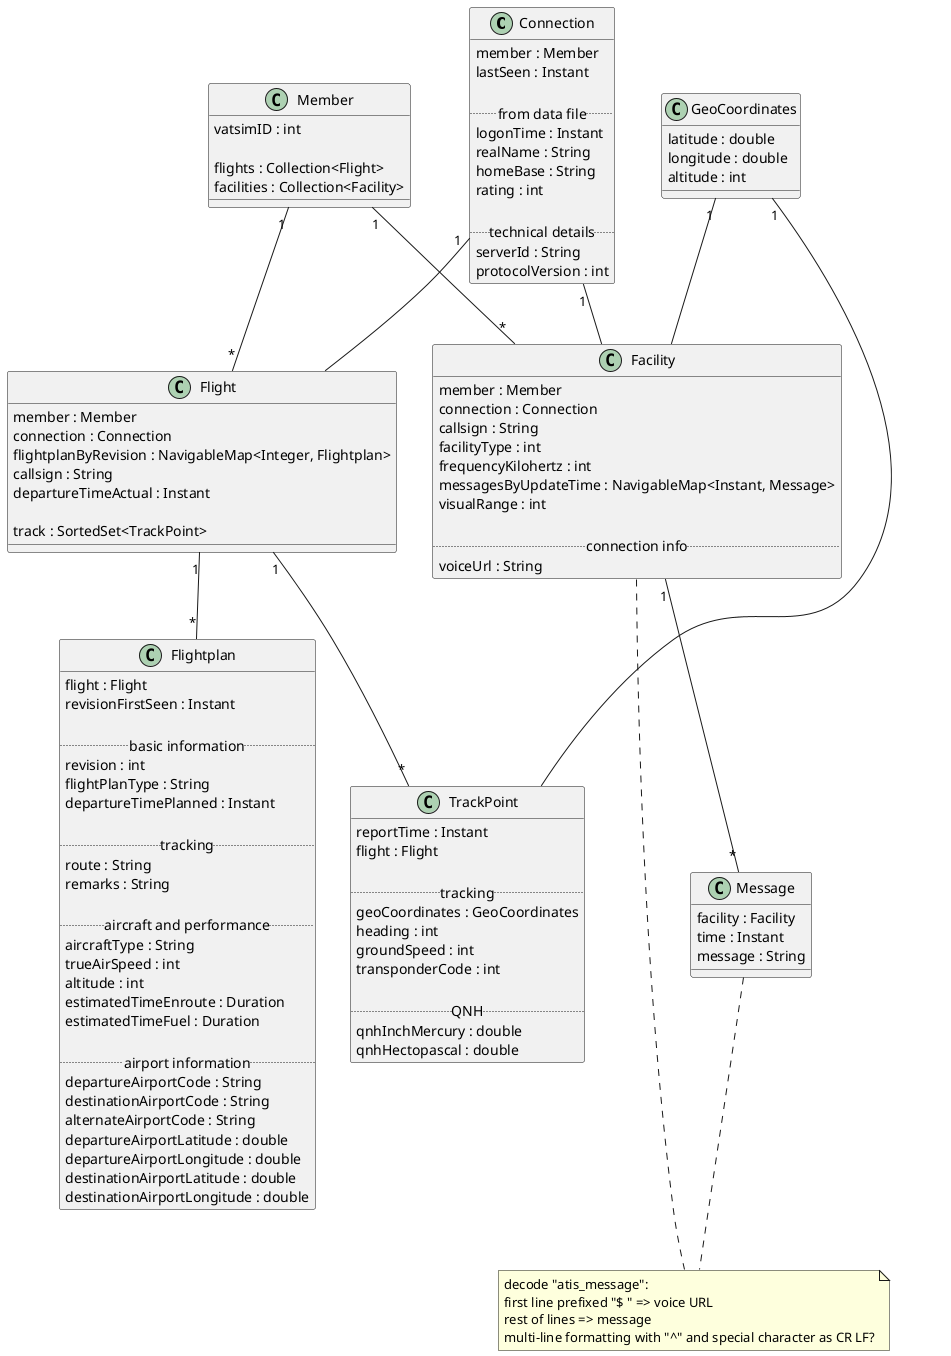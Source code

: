 @startuml

Connection "1" -- Flight
Connection "1" -- Facility

Member "1" -- "*" Flight
Member "1" -- "*" Facility

Flight "1" -- "*" Flightplan
Flight "1" -- "*" TrackPoint

Facility "1" -- "*" Message

GeoCoordinates "1" -- TrackPoint
GeoCoordinates "1" -- Facility

class Member {
      vatsimID : int
      
      flights : Collection<Flight>
      facilities : Collection<Facility>
}

class Connection {
      member : Member
      lastSeen : Instant

      .. from data file ..
      logonTime : Instant
      realName : String
      homeBase : String
      rating : int

      .. technical details ..
      serverId : String
      protocolVersion : int
}

note as Note_atis_message
     decode "atis_message":
     first line prefixed "$ " => voice URL
     rest of lines => message
     multi-line formatting with "^" and special character as CR LF?
end note

Facility .. Note_atis_message
Message .. Note_atis_message

class Facility {
      member : Member
      connection : Connection
      callsign : String
      facilityType : int
      frequencyKilohertz : int
      messagesByUpdateTime : NavigableMap<Instant, Message>
      visualRange : int

      .. connection info ..
      voiceUrl : String
}

class Message {
      facility : Facility
      time : Instant
      message : String
}

class Flight {
      member : Member
      connection : Connection
      flightplanByRevision : NavigableMap<Integer, Flightplan>
      callsign : String
      departureTimeActual : Instant

      track : SortedSet<TrackPoint>
}

class GeoCoordinates {
      latitude : double
      longitude : double
      altitude : int          
}

class TrackPoint {
      reportTime : Instant
      flight : Flight
      
      .. tracking ..
      geoCoordinates : GeoCoordinates
      heading : int
      groundSpeed : int
      transponderCode : int

      .. QNH ..
      qnhInchMercury : double
      qnhHectopascal : double
}

class Flightplan {
      flight : Flight
      revisionFirstSeen : Instant

      .. basic information ..
      revision : int
      flightPlanType : String
      departureTimePlanned : Instant

      .. tracking ..
      route : String
      remarks : String
      
      .. aircraft and performance ..
      aircraftType : String
      trueAirSpeed : int
      altitude : int
      estimatedTimeEnroute : Duration
      estimatedTimeFuel : Duration

      .. airport information ..
      departureAirportCode : String
      destinationAirportCode : String
      alternateAirportCode : String
      departureAirportLatitude : double
      departureAirportLongitude : double
      destinationAirportLatitude : double
      destinationAirportLongitude : double
}

/'
skinparam Arrow {
          Color #white
          FontColor #white
}
'/

@enduml
